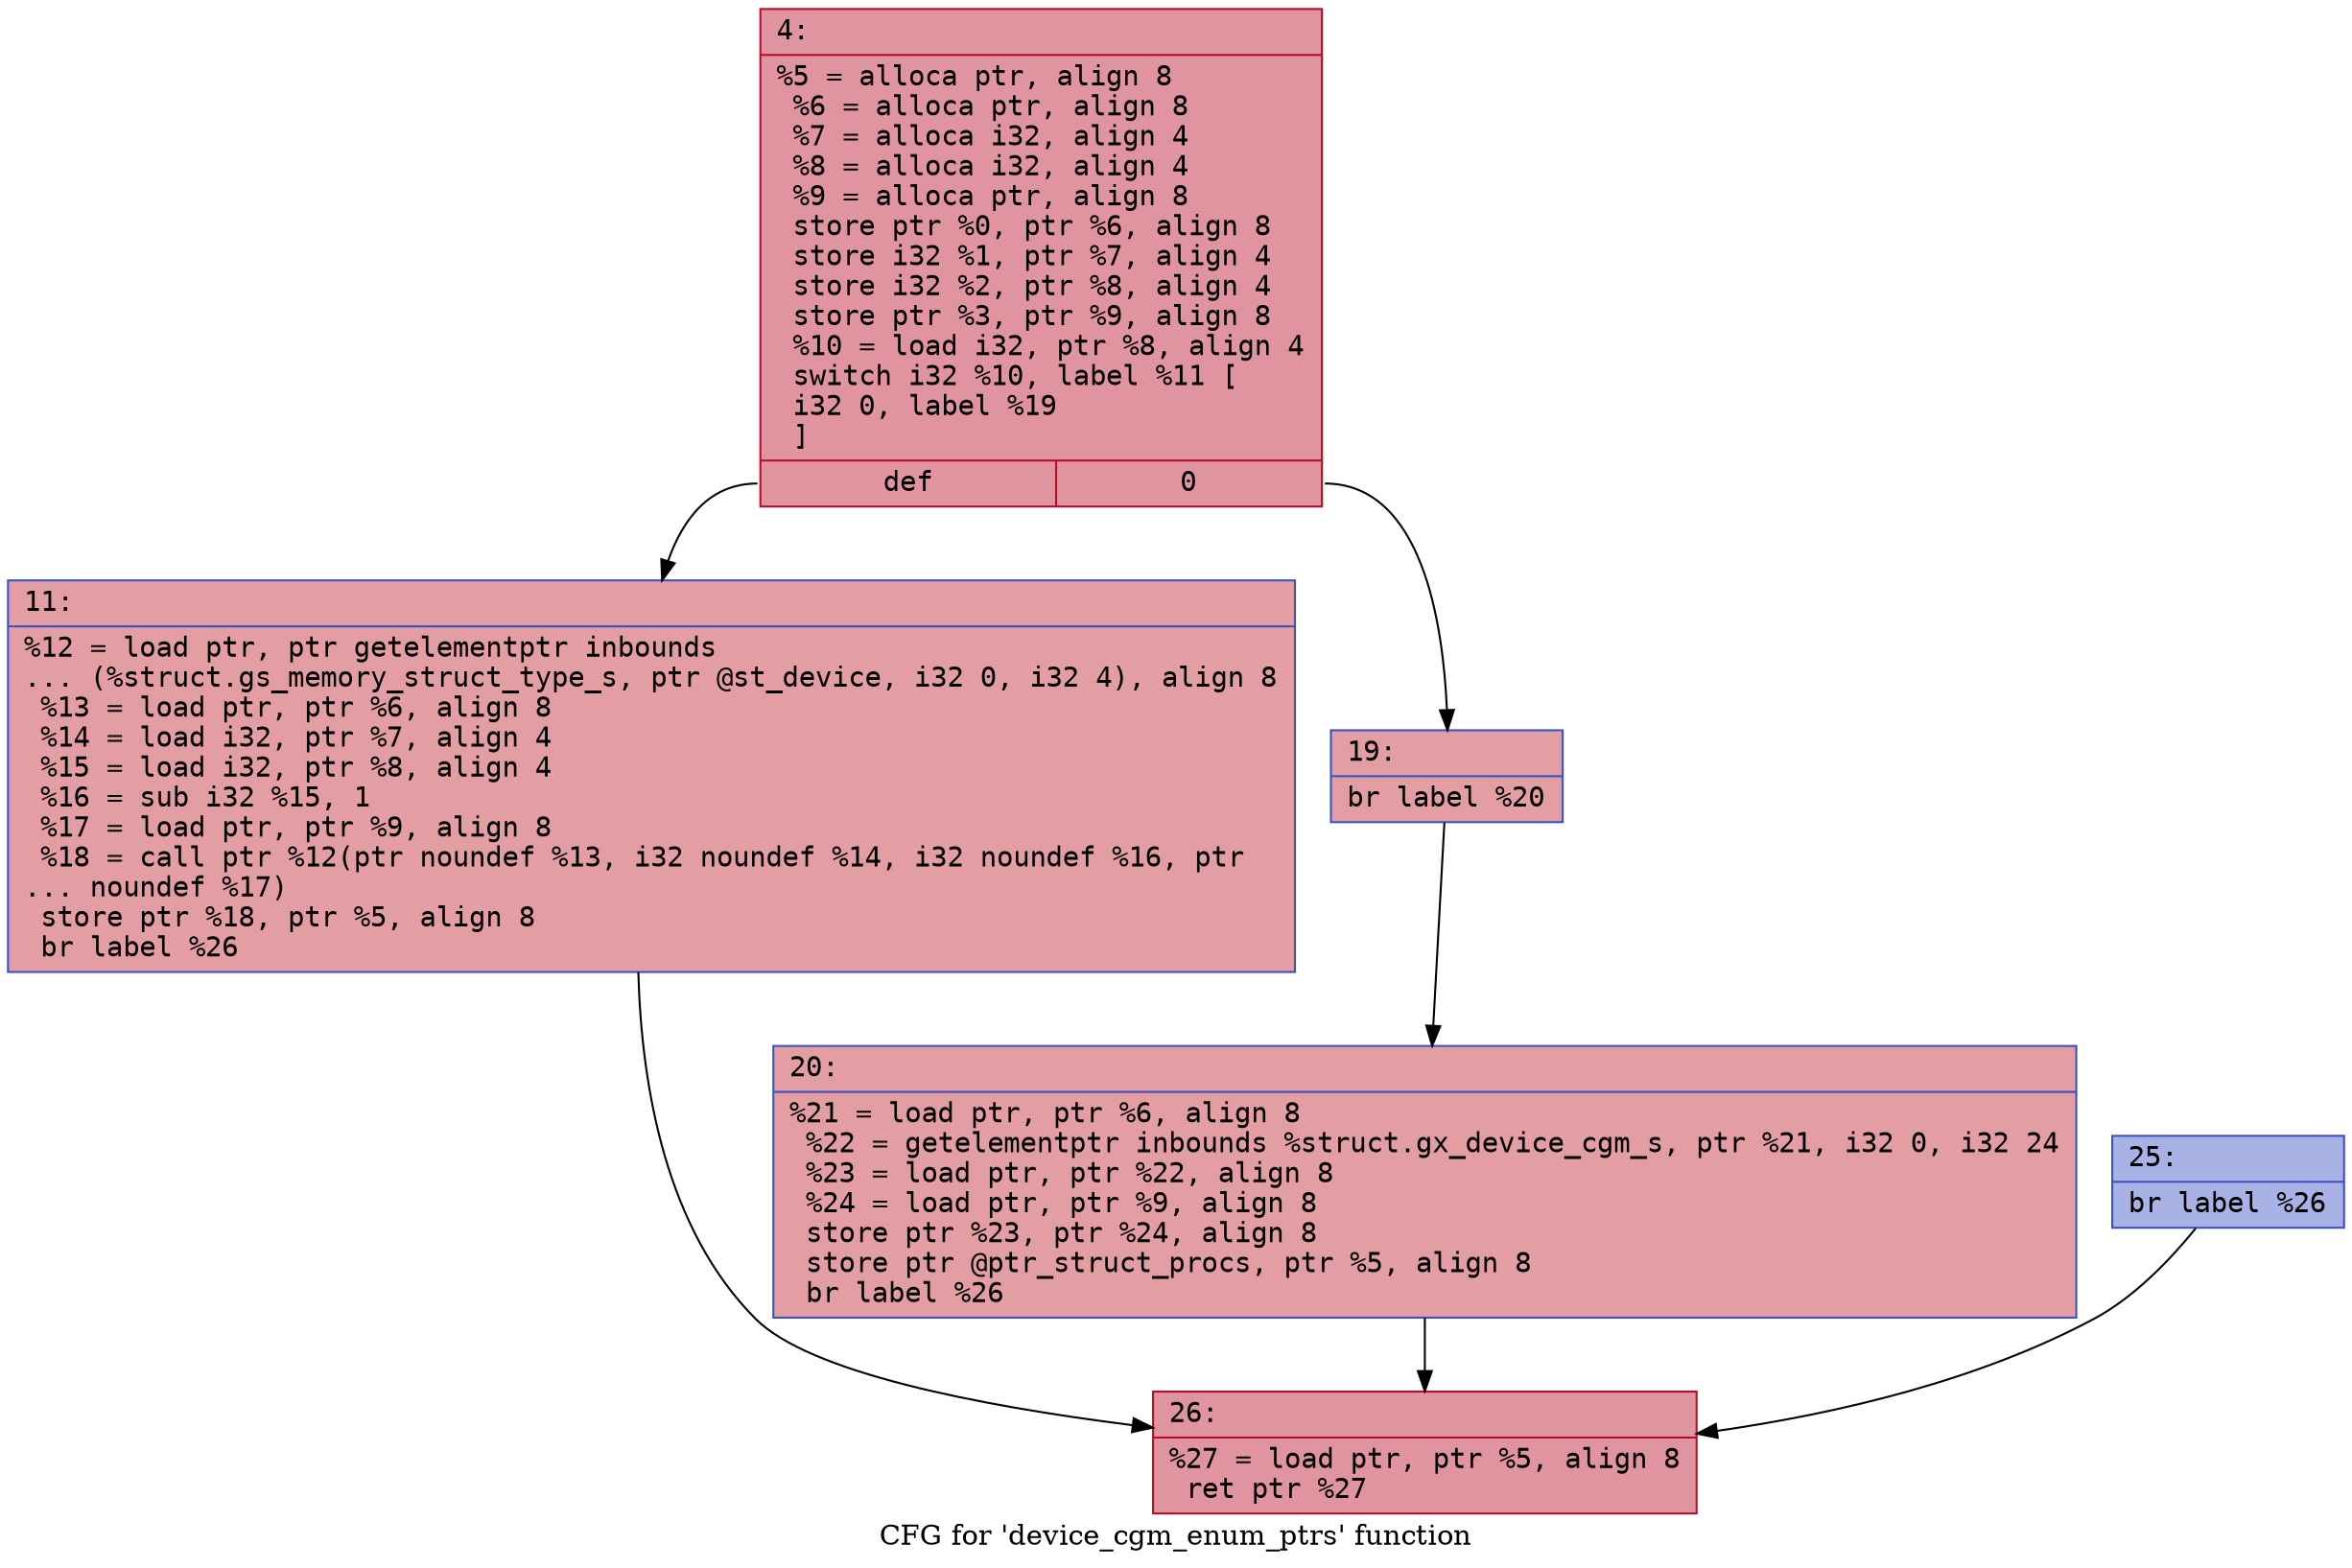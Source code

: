 digraph "CFG for 'device_cgm_enum_ptrs' function" {
	label="CFG for 'device_cgm_enum_ptrs' function";

	Node0x600001690e10 [shape=record,color="#b70d28ff", style=filled, fillcolor="#b70d2870" fontname="Courier",label="{4:\l|  %5 = alloca ptr, align 8\l  %6 = alloca ptr, align 8\l  %7 = alloca i32, align 4\l  %8 = alloca i32, align 4\l  %9 = alloca ptr, align 8\l  store ptr %0, ptr %6, align 8\l  store i32 %1, ptr %7, align 4\l  store i32 %2, ptr %8, align 4\l  store ptr %3, ptr %9, align 8\l  %10 = load i32, ptr %8, align 4\l  switch i32 %10, label %11 [\l    i32 0, label %19\l  ]\l|{<s0>def|<s1>0}}"];
	Node0x600001690e10:s0 -> Node0x600001690e60[tooltip="4 -> 11\nProbability 50.00%" ];
	Node0x600001690e10:s1 -> Node0x600001690eb0[tooltip="4 -> 19\nProbability 50.00%" ];
	Node0x600001690e60 [shape=record,color="#3d50c3ff", style=filled, fillcolor="#be242e70" fontname="Courier",label="{11:\l|  %12 = load ptr, ptr getelementptr inbounds\l... (%struct.gs_memory_struct_type_s, ptr @st_device, i32 0, i32 4), align 8\l  %13 = load ptr, ptr %6, align 8\l  %14 = load i32, ptr %7, align 4\l  %15 = load i32, ptr %8, align 4\l  %16 = sub i32 %15, 1\l  %17 = load ptr, ptr %9, align 8\l  %18 = call ptr %12(ptr noundef %13, i32 noundef %14, i32 noundef %16, ptr\l... noundef %17)\l  store ptr %18, ptr %5, align 8\l  br label %26\l}"];
	Node0x600001690e60 -> Node0x600001690fa0[tooltip="11 -> 26\nProbability 100.00%" ];
	Node0x600001690eb0 [shape=record,color="#3d50c3ff", style=filled, fillcolor="#be242e70" fontname="Courier",label="{19:\l|  br label %20\l}"];
	Node0x600001690eb0 -> Node0x600001690f00[tooltip="19 -> 20\nProbability 100.00%" ];
	Node0x600001690f00 [shape=record,color="#3d50c3ff", style=filled, fillcolor="#be242e70" fontname="Courier",label="{20:\l|  %21 = load ptr, ptr %6, align 8\l  %22 = getelementptr inbounds %struct.gx_device_cgm_s, ptr %21, i32 0, i32 24\l  %23 = load ptr, ptr %22, align 8\l  %24 = load ptr, ptr %9, align 8\l  store ptr %23, ptr %24, align 8\l  store ptr @ptr_struct_procs, ptr %5, align 8\l  br label %26\l}"];
	Node0x600001690f00 -> Node0x600001690fa0[tooltip="20 -> 26\nProbability 100.00%" ];
	Node0x600001690f50 [shape=record,color="#3d50c3ff", style=filled, fillcolor="#3d50c370" fontname="Courier",label="{25:\l|  br label %26\l}"];
	Node0x600001690f50 -> Node0x600001690fa0[tooltip="25 -> 26\nProbability 100.00%" ];
	Node0x600001690fa0 [shape=record,color="#b70d28ff", style=filled, fillcolor="#b70d2870" fontname="Courier",label="{26:\l|  %27 = load ptr, ptr %5, align 8\l  ret ptr %27\l}"];
}
